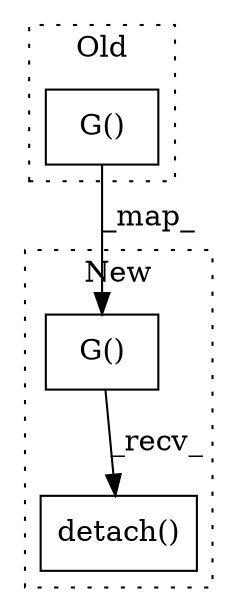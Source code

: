 digraph G {
subgraph cluster0 {
1 [label="G()" a="75" s="5805,5837" l="12,1" shape="box"];
label = "Old";
style="dotted";
}
subgraph cluster1 {
2 [label="G()" a="75" s="5857,5889" l="12,1" shape="box"];
3 [label="detach()" a="75" s="5857" l="42" shape="box"];
label = "New";
style="dotted";
}
1 -> 2 [label="_map_"];
2 -> 3 [label="_recv_"];
}
